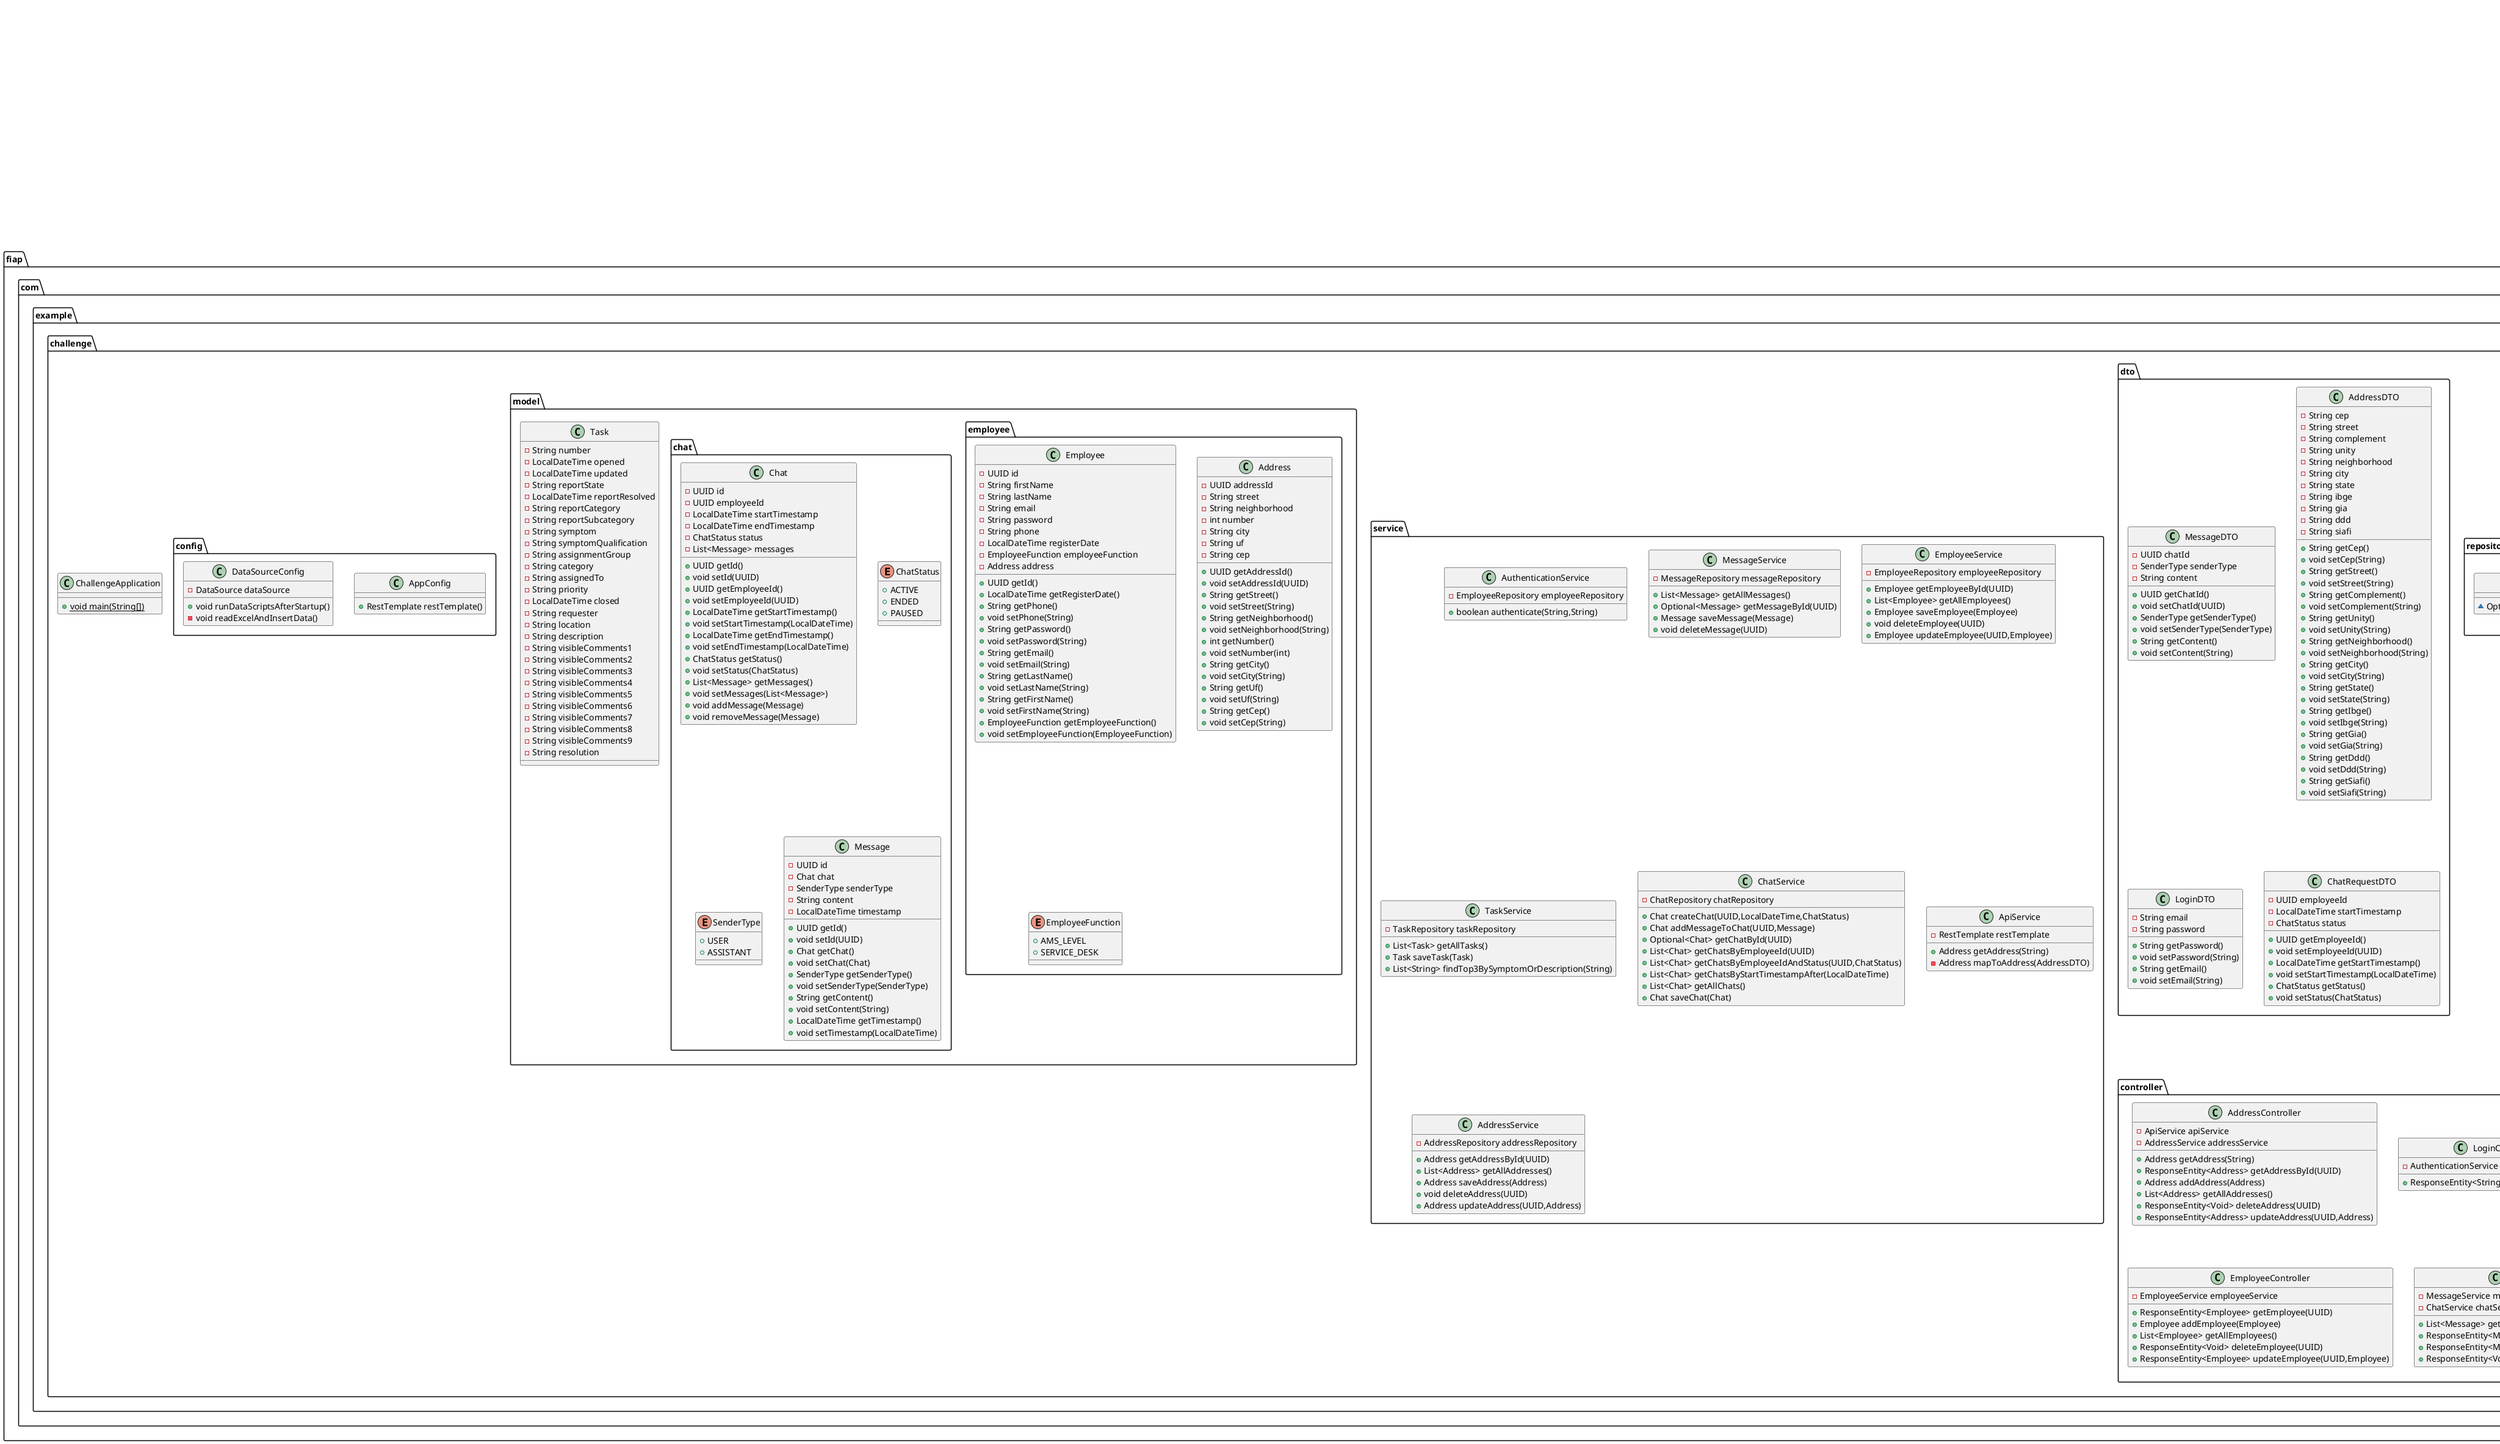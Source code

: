 @startuml
interface fiap.com.example.challenge.repository.ChatRepository {
~ List<Chat> findByEmployeeId(UUID)
~ List<Chat> findByEmployeeIdAndStatus(UUID,ChatStatus)
~ List<Chat> findByStartTimestampAfter(LocalDateTime)
}

class fiap.com.example.challenge.dto.MessageDTO {
- UUID chatId
- SenderType senderType
- String content
+ UUID getChatId()
+ void setChatId(UUID)
+ SenderType getSenderType()
+ void setSenderType(SenderType)
+ String getContent()
+ void setContent(String)
}


class fiap.com.example.challenge.ChallengeApplication {
+ {static} void main(String[])
}

class fiap.com.example.challenge.service.AuthenticationService {
- EmployeeRepository employeeRepository
+ boolean authenticate(String,String)
}


class fiap.com.example.challenge.controller.AddressController {
- ApiService apiService
- AddressService addressService
+ Address getAddress(String)
+ ResponseEntity<Address> getAddressById(UUID)
+ Address addAddress(Address)
+ List<Address> getAllAddresses()
+ ResponseEntity<Void> deleteAddress(UUID)
+ ResponseEntity<Address> updateAddress(UUID,Address)
}


class fiap.com.example.challenge.dto.AddressDTO {
- String cep
- String street
- String complement
- String unity
- String neighborhood
- String city
- String state
- String ibge
- String gia
- String ddd
- String siafi
+ String getCep()
+ void setCep(String)
+ String getStreet()
+ void setStreet(String)
+ String getComplement()
+ void setComplement(String)
+ String getUnity()
+ void setUnity(String)
+ String getNeighborhood()
+ void setNeighborhood(String)
+ String getCity()
+ void setCity(String)
+ String getState()
+ void setState(String)
+ String getIbge()
+ void setIbge(String)
+ String getGia()
+ void setGia(String)
+ String getDdd()
+ void setDdd(String)
+ String getSiafi()
+ void setSiafi(String)
}


class fiap.com.example.challenge.service.MessageService {
- MessageRepository messageRepository
+ List<Message> getAllMessages()
+ Optional<Message> getMessageById(UUID)
+ Message saveMessage(Message)
+ void deleteMessage(UUID)
}


interface fiap.com.example.challenge.repository.TaskRepository {
~ List<String> findTop3BySymptomOrDescription(String)
~ List<String> findRandomResolutions()
}

interface fiap.com.example.challenge.repository.AddressRepository {
}
class fiap.com.example.challenge.controller.LoginController {
- AuthenticationService authenticationService
+ ResponseEntity<String> login(LoginDTO)
}


class fiap.com.example.challenge.model.employee.Employee {
- UUID id
- String firstName
- String lastName
- String email
- String password
- String phone
- LocalDateTime registerDate
- EmployeeFunction employeeFunction
- Address address
+ UUID getId()
+ LocalDateTime getRegisterDate()
+ String getPhone()
+ void setPhone(String)
+ String getPassword()
+ void setPassword(String)
+ String getEmail()
+ void setEmail(String)
+ String getLastName()
+ void setLastName(String)
+ String getFirstName()
+ void setFirstName(String)
+ EmployeeFunction getEmployeeFunction()
+ void setEmployeeFunction(EmployeeFunction)
}


class fiap.com.example.challenge.controller.TaskController {
- TaskService taskService
+ List<String> searchTasks(String)
}


class fiap.com.example.challenge.service.EmployeeService {
- EmployeeRepository employeeRepository
+ Employee getEmployeeById(UUID)
+ List<Employee> getAllEmployees()
+ Employee saveEmployee(Employee)
+ void deleteEmployee(UUID)
+ Employee updateEmployee(UUID,Employee)
}


class fiap.com.example.challenge.config.AppConfig {
+ RestTemplate restTemplate()
}

class fiap.com.example.challenge.service.TaskService {
- TaskRepository taskRepository
+ List<Task> getAllTasks()
+ Task saveTask(Task)
+ List<String> findTop3BySymptomOrDescription(String)
}


class fiap.com.example.challenge.service.ChatService {
- ChatRepository chatRepository
+ Chat createChat(UUID,LocalDateTime,ChatStatus)
+ Chat addMessageToChat(UUID,Message)
+ Optional<Chat> getChatById(UUID)
+ List<Chat> getChatsByEmployeeId(UUID)
+ List<Chat> getChatsByEmployeeIdAndStatus(UUID,ChatStatus)
+ List<Chat> getChatsByStartTimestampAfter(LocalDateTime)
+ List<Chat> getAllChats()
+ Chat saveChat(Chat)
}


class fiap.com.example.challenge.dto.LoginDTO {
- String email
- String password
+ String getPassword()
+ void setPassword(String)
+ String getEmail()
+ void setEmail(String)
}


class fiap.com.example.challenge.model.chat.Chat {
- UUID id
- UUID employeeId
- LocalDateTime startTimestamp
- LocalDateTime endTimestamp
- ChatStatus status
- List<Message> messages
+ UUID getId()
+ void setId(UUID)
+ UUID getEmployeeId()
+ void setEmployeeId(UUID)
+ LocalDateTime getStartTimestamp()
+ void setStartTimestamp(LocalDateTime)
+ LocalDateTime getEndTimestamp()
+ void setEndTimestamp(LocalDateTime)
+ ChatStatus getStatus()
+ void setStatus(ChatStatus)
+ List<Message> getMessages()
+ void setMessages(List<Message>)
+ void addMessage(Message)
+ void removeMessage(Message)
}


class fiap.com.example.challenge.model.Task {
- String number
- LocalDateTime opened
- LocalDateTime updated
- String reportState
- LocalDateTime reportResolved
- String reportCategory
- String reportSubcategory
- String symptom
- String symptomQualification
- String assignmentGroup
- String category
- String assignedTo
- String priority
- LocalDateTime closed
- String requester
- String location
- String description
- String visibleComments1
- String visibleComments2
- String visibleComments3
- String visibleComments4
- String visibleComments5
- String visibleComments6
- String visibleComments7
- String visibleComments8
- String visibleComments9
- String resolution
}

class fiap.com.example.challenge.dto.ChatRequestDTO {
- UUID employeeId
- LocalDateTime startTimestamp
- ChatStatus status
+ UUID getEmployeeId()
+ void setEmployeeId(UUID)
+ LocalDateTime getStartTimestamp()
+ void setStartTimestamp(LocalDateTime)
+ ChatStatus getStatus()
+ void setStatus(ChatStatus)
}


interface fiap.com.example.challenge.repository.MessageRepository {
}
enum fiap.com.example.challenge.model.chat.ChatStatus {
+  ACTIVE
+  ENDED
+  PAUSED
}

class fiap.com.example.challenge.service.ApiService {
- RestTemplate restTemplate
+ Address getAddress(String)
- Address mapToAddress(AddressDTO)
}


enum fiap.com.example.challenge.model.chat.SenderType {
+  USER
+  ASSISTANT
}

class fiap.com.example.challenge.controller.EmployeeController {
- EmployeeService employeeService
+ ResponseEntity<Employee> getEmployee(UUID)
+ Employee addEmployee(Employee)
+ List<Employee> getAllEmployees()
+ ResponseEntity<Void> deleteEmployee(UUID)
+ ResponseEntity<Employee> updateEmployee(UUID,Employee)
}


class fiap.com.example.challenge.controller.MessageController {
- MessageService messageService
- ChatService chatService
+ List<Message> getAllMessages()
+ ResponseEntity<Message> getMessageById(UUID)
+ ResponseEntity<Message> createMessage(MessageDTO)
+ ResponseEntity<Void> deleteMessage(UUID)
}


class fiap.com.example.challenge.service.AddressService {
- AddressRepository addressRepository
+ Address getAddressById(UUID)
+ List<Address> getAllAddresses()
+ Address saveAddress(Address)
+ void deleteAddress(UUID)
+ Address updateAddress(UUID,Address)
}


class fiap.com.example.challenge.model.chat.Message {
- UUID id
- Chat chat
- SenderType senderType
- String content
- LocalDateTime timestamp
+ UUID getId()
+ void setId(UUID)
+ Chat getChat()
+ void setChat(Chat)
+ SenderType getSenderType()
+ void setSenderType(SenderType)
+ String getContent()
+ void setContent(String)
+ LocalDateTime getTimestamp()
+ void setTimestamp(LocalDateTime)
}


class fiap.com.example.challenge.controller.ChatController {
- ChatService chatService
+ Chat createChat(ChatRequestDTO)
+ Chat addMessageToChat(UUID,Message)
+ List<Chat> getChatsById(UUID)
+ List<Chat> getChatsByStatus(UUID,ChatStatus)
+ List<Chat> getChatsAfter(LocalDateTime)
+ List<Chat> listAllChats()
}


class fiap.com.example.challenge.model.employee.Address {
- UUID addressId
- String street
- String neighborhood
- int number
- String city
- String uf
- String cep
+ UUID getAddressId()
+ void setAddressId(UUID)
+ String getStreet()
+ void setStreet(String)
+ String getNeighborhood()
+ void setNeighborhood(String)
+ int getNumber()
+ void setNumber(int)
+ String getCity()
+ void setCity(String)
+ String getUf()
+ void setUf(String)
+ String getCep()
+ void setCep(String)
}


enum fiap.com.example.challenge.model.employee.EmployeeFunction {
+  AMS_LEVEL
+  SERVICE_DESK
}

interface fiap.com.example.challenge.repository.EmployeeRepository {
~ Optional<Employee> findByEmail(String)
}

class fiap.com.example.challenge.config.DataSourceConfig {
- DataSource dataSource
+ void runDataScriptsAfterStartup()
- void readExcelAndInsertData()
}




org.springframework.data.jpa.repository.JpaRepository <|-- fiap.com.example.challenge.repository.ChatRepository
org.springframework.data.jpa.repository.JpaRepository <|-- fiap.com.example.challenge.repository.TaskRepository
org.springframework.data.jpa.repository.JpaRepository <|-- fiap.com.example.challenge.repository.AddressRepository
org.springframework.data.jpa.repository.JpaRepository <|-- fiap.com.example.challenge.repository.MessageRepository
org.springframework.data.jpa.repository.JpaRepository <|-- fiap.com.example.challenge.repository.EmployeeRepository
@enduml